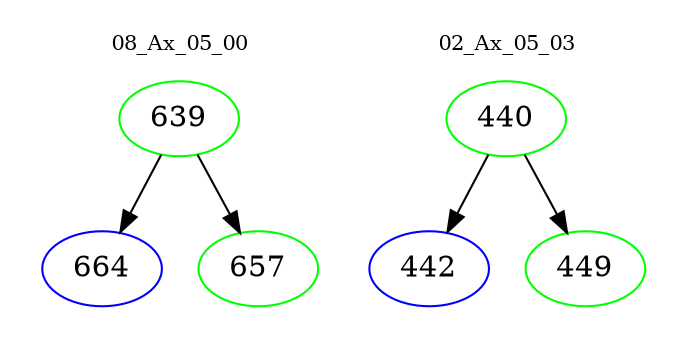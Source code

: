 digraph{
subgraph cluster_0 {
color = white
label = "08_Ax_05_00";
fontsize=10;
T0_639 [label="639", color="green"]
T0_639 -> T0_664 [color="black"]
T0_664 [label="664", color="blue"]
T0_639 -> T0_657 [color="black"]
T0_657 [label="657", color="green"]
}
subgraph cluster_1 {
color = white
label = "02_Ax_05_03";
fontsize=10;
T1_440 [label="440", color="green"]
T1_440 -> T1_442 [color="black"]
T1_442 [label="442", color="blue"]
T1_440 -> T1_449 [color="black"]
T1_449 [label="449", color="green"]
}
}
